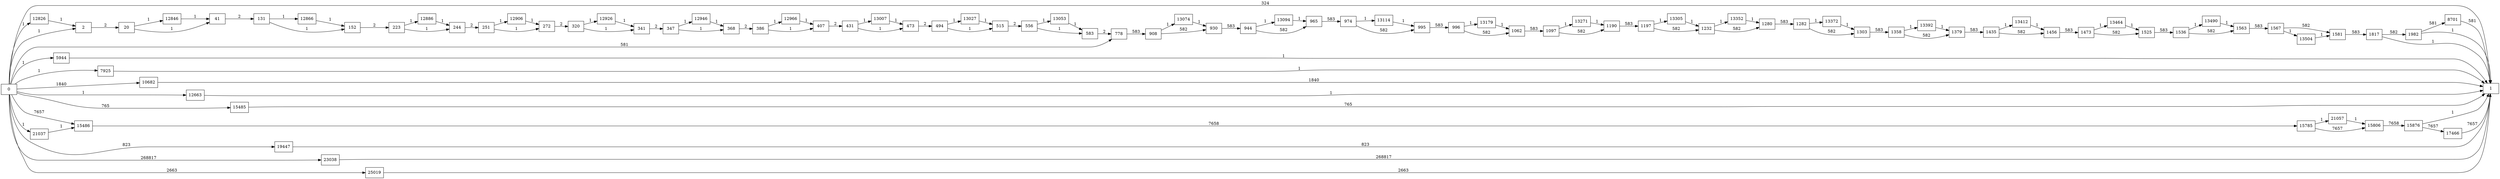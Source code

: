 digraph {
	graph [rankdir=LR]
	node [shape=rectangle]
	2 -> 20 [label=2]
	20 -> 41 [label=1]
	20 -> 12846 [label=1]
	41 -> 131 [label=2]
	131 -> 152 [label=1]
	131 -> 12866 [label=1]
	152 -> 223 [label=2]
	223 -> 244 [label=1]
	223 -> 12886 [label=1]
	244 -> 251 [label=2]
	251 -> 272 [label=1]
	251 -> 12906 [label=1]
	272 -> 320 [label=2]
	320 -> 341 [label=1]
	320 -> 12926 [label=1]
	341 -> 347 [label=2]
	347 -> 368 [label=1]
	347 -> 12946 [label=1]
	368 -> 386 [label=2]
	386 -> 407 [label=1]
	386 -> 12966 [label=1]
	407 -> 431 [label=2]
	431 -> 473 [label=1]
	431 -> 13007 [label=1]
	473 -> 494 [label=2]
	494 -> 515 [label=1]
	494 -> 13027 [label=1]
	515 -> 556 [label=2]
	556 -> 583 [label=1]
	556 -> 13053 [label=1]
	583 -> 778 [label=2]
	778 -> 908 [label=583]
	908 -> 930 [label=582]
	908 -> 13074 [label=1]
	930 -> 944 [label=583]
	944 -> 965 [label=582]
	944 -> 13094 [label=1]
	965 -> 974 [label=583]
	974 -> 995 [label=582]
	974 -> 13114 [label=1]
	995 -> 996 [label=583]
	996 -> 1062 [label=582]
	996 -> 13179 [label=1]
	1062 -> 1097 [label=583]
	1097 -> 1190 [label=582]
	1097 -> 13271 [label=1]
	1190 -> 1197 [label=583]
	1197 -> 1232 [label=582]
	1197 -> 13305 [label=1]
	1232 -> 1280 [label=582]
	1232 -> 13352 [label=1]
	1280 -> 1282 [label=583]
	1282 -> 1303 [label=582]
	1282 -> 13372 [label=1]
	1303 -> 1358 [label=583]
	1358 -> 1379 [label=582]
	1358 -> 13392 [label=1]
	1379 -> 1435 [label=583]
	1435 -> 1456 [label=582]
	1435 -> 13412 [label=1]
	1456 -> 1473 [label=583]
	1473 -> 1525 [label=582]
	1473 -> 13464 [label=1]
	1525 -> 1536 [label=583]
	1536 -> 1563 [label=582]
	1536 -> 13490 [label=1]
	1563 -> 1567 [label=583]
	1567 -> 1581 [label=582]
	1567 -> 13504 [label=1]
	1581 -> 1817 [label=583]
	1817 -> 1 [label=1]
	1817 -> 1982 [label=582]
	1982 -> 1 [label=1]
	1982 -> 8701 [label=581]
	5944 -> 1 [label=1]
	7925 -> 1 [label=1]
	8701 -> 1 [label=581]
	10682 -> 1 [label=1840]
	12663 -> 1 [label=1]
	12826 -> 2 [label=1]
	12846 -> 41 [label=1]
	12866 -> 152 [label=1]
	12886 -> 244 [label=1]
	12906 -> 272 [label=1]
	12926 -> 341 [label=1]
	12946 -> 368 [label=1]
	12966 -> 407 [label=1]
	13007 -> 473 [label=1]
	13027 -> 515 [label=1]
	13053 -> 583 [label=1]
	13074 -> 930 [label=1]
	13094 -> 965 [label=1]
	13114 -> 995 [label=1]
	13179 -> 1062 [label=1]
	13271 -> 1190 [label=1]
	13305 -> 1232 [label=1]
	13352 -> 1280 [label=1]
	13372 -> 1303 [label=1]
	13392 -> 1379 [label=1]
	13412 -> 1456 [label=1]
	13464 -> 1525 [label=1]
	13490 -> 1563 [label=1]
	13504 -> 1581 [label=1]
	15485 -> 1 [label=765]
	15486 -> 15785 [label=7658]
	15785 -> 15806 [label=7657]
	15785 -> 21057 [label=1]
	15806 -> 15876 [label=7658]
	15876 -> 1 [label=1]
	15876 -> 17466 [label=7657]
	17466 -> 1 [label=7657]
	19447 -> 1 [label=823]
	21037 -> 15486 [label=1]
	21057 -> 15806 [label=1]
	23038 -> 1 [label=268817]
	25019 -> 1 [label=2663]
	0 -> 2 [label=1]
	0 -> 778 [label=581]
	0 -> 15486 [label=7657]
	0 -> 1 [label=324]
	0 -> 5944 [label=1]
	0 -> 7925 [label=1]
	0 -> 10682 [label=1840]
	0 -> 12663 [label=1]
	0 -> 12826 [label=1]
	0 -> 15485 [label=765]
	0 -> 19447 [label=823]
	0 -> 21037 [label=1]
	0 -> 23038 [label=268817]
	0 -> 25019 [label=2663]
}
